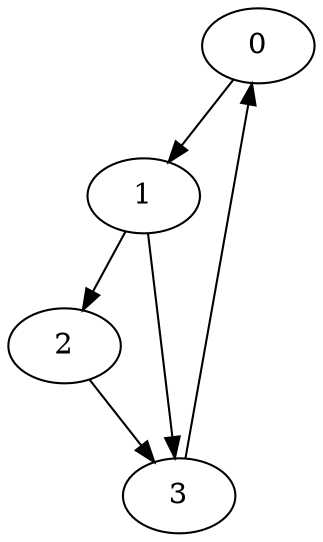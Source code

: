 digraph G {
	0;
	1;
	2;
	3;

	0 -> 1 [village=Berlin; name=zero_one; heightLimit=5; weight=10; primaryType=mainStreet; secondaryType=none;];
	1 -> 2 [village=Berlin; name=one_two; heightLimit=5; weight=10; primaryType=mainStreet; secondaryType=none;];
	1 -> 3 [village=Berlin; name=one_three; heightLimit=3; weight=20; primaryType=mainStreet; secondaryType=none;];
	2 -> 3 [village=Berlin; name=two_three; heightLimit=5; weight=20; primaryType=mainStreet; secondaryType=none;];
	3 -> 0 [village=Berlin; name=zero_three; heightLimit=5; weight=20; primaryType=sideStreet; secondaryType=none;];

}